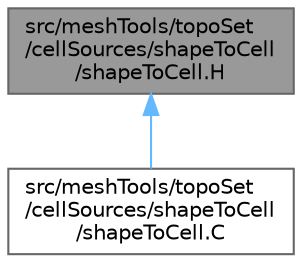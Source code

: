 digraph "src/meshTools/topoSet/cellSources/shapeToCell/shapeToCell.H"
{
 // LATEX_PDF_SIZE
  bgcolor="transparent";
  edge [fontname=Helvetica,fontsize=10,labelfontname=Helvetica,labelfontsize=10];
  node [fontname=Helvetica,fontsize=10,shape=box,height=0.2,width=0.4];
  Node1 [id="Node000001",label="src/meshTools/topoSet\l/cellSources/shapeToCell\l/shapeToCell.H",height=0.2,width=0.4,color="gray40", fillcolor="grey60", style="filled", fontcolor="black",tooltip=" "];
  Node1 -> Node2 [id="edge1_Node000001_Node000002",dir="back",color="steelblue1",style="solid",tooltip=" "];
  Node2 [id="Node000002",label="src/meshTools/topoSet\l/cellSources/shapeToCell\l/shapeToCell.C",height=0.2,width=0.4,color="grey40", fillcolor="white", style="filled",URL="$shapeToCell_8C.html",tooltip=" "];
}
